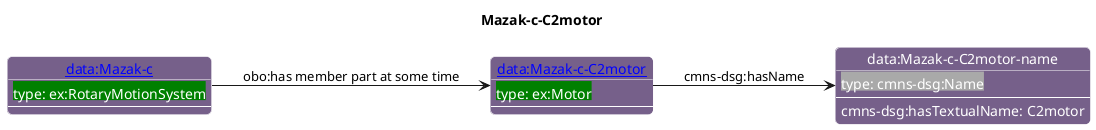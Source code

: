 @startuml
skinparam linetype polyline
left to right direction
title Mazak-c-C2motor

skinparam roundCorner 10

skinparam object {
  BackgroundColor 76608A
  fontColor White
  BorderColor White 
  FontName Helvetica   
}

skinparam class{
   BackgroundColor White
   fontColor black
   FontStyle bold
   FontName Helvetica
}

object "[[./Mazak-c-C2motor.html data:Mazak-c-C2motor]]" as o1 #76608A {
 <back:#Green>type: ex:Motor</back> 
---
 }
object "data:Mazak-c-C2motor-name" as o2 #76608A {
 <back:#DarkGrey>type: cmns-dsg:Name</back> 
---
 }
object "[[./Mazak-c.html data:Mazak-c]]" as o3 #76608A {
 <back:#Green>type: ex:RotaryMotionSystem</back> 
---
 }
o1 --> o2 : cmns-dsg:hasName
o2 : cmns-dsg:hasTextualName: C2motor
o3 --> o1 : obo:has member part at some time
@enduml
